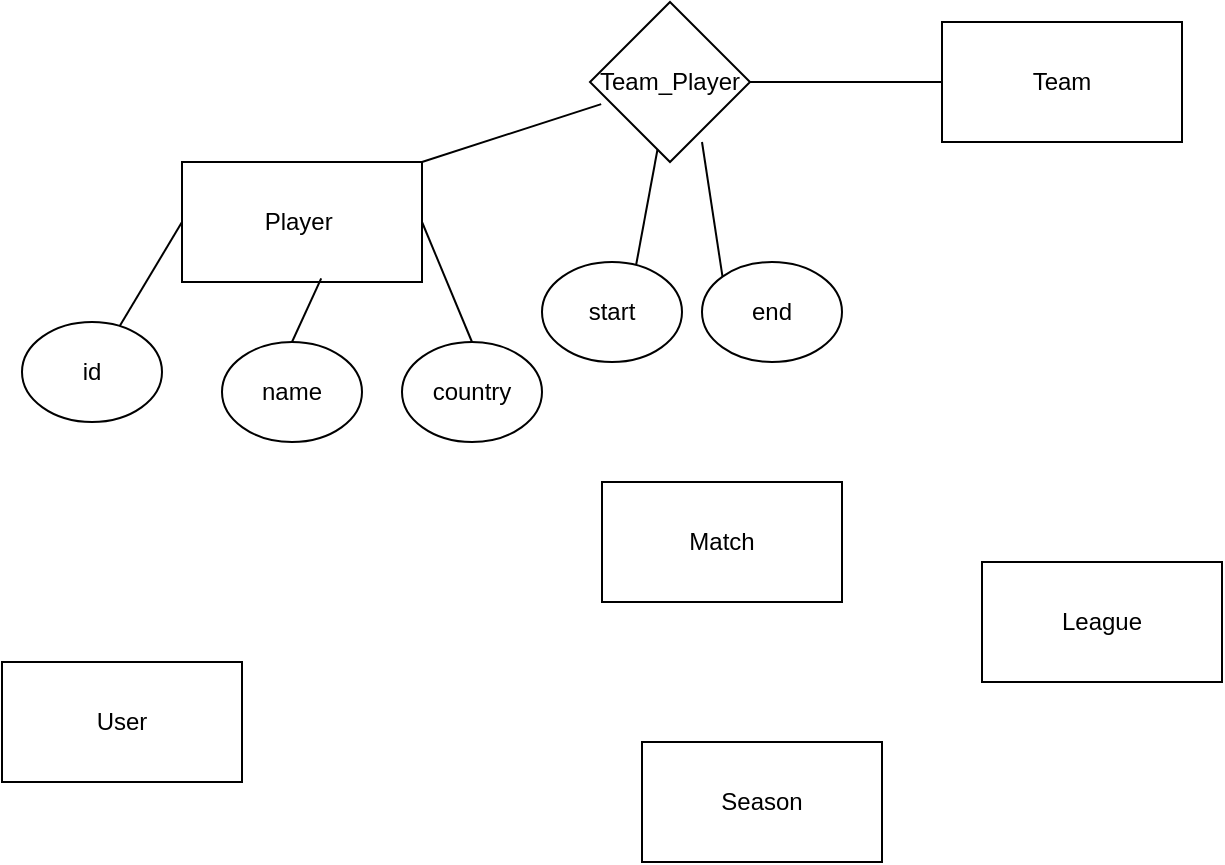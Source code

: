 <mxfile version="27.0.1">
  <diagram name="Page-1" id="IfoPqhcr56yE_Qx8LRxW">
    <mxGraphModel dx="1042" dy="608" grid="1" gridSize="10" guides="1" tooltips="1" connect="1" arrows="1" fold="1" page="1" pageScale="1" pageWidth="827" pageHeight="1169" math="0" shadow="0">
      <root>
        <mxCell id="0" />
        <mxCell id="1" parent="0" />
        <mxCell id="fv0f_9SsGVs7R6cPssY1-1" value="Player&amp;nbsp;" style="rounded=0;whiteSpace=wrap;html=1;" vertex="1" parent="1">
          <mxGeometry x="130" y="120" width="120" height="60" as="geometry" />
        </mxCell>
        <mxCell id="fv0f_9SsGVs7R6cPssY1-2" value="Team" style="rounded=0;whiteSpace=wrap;html=1;" vertex="1" parent="1">
          <mxGeometry x="510" y="50" width="120" height="60" as="geometry" />
        </mxCell>
        <mxCell id="fv0f_9SsGVs7R6cPssY1-3" value="User" style="rounded=0;whiteSpace=wrap;html=1;" vertex="1" parent="1">
          <mxGeometry x="40" y="370" width="120" height="60" as="geometry" />
        </mxCell>
        <mxCell id="fv0f_9SsGVs7R6cPssY1-5" value="League" style="rounded=0;whiteSpace=wrap;html=1;" vertex="1" parent="1">
          <mxGeometry x="530" y="320" width="120" height="60" as="geometry" />
        </mxCell>
        <mxCell id="fv0f_9SsGVs7R6cPssY1-6" value="Season" style="rounded=0;whiteSpace=wrap;html=1;" vertex="1" parent="1">
          <mxGeometry x="360" y="410" width="120" height="60" as="geometry" />
        </mxCell>
        <mxCell id="fv0f_9SsGVs7R6cPssY1-7" value="Match" style="rounded=0;whiteSpace=wrap;html=1;" vertex="1" parent="1">
          <mxGeometry x="340" y="280" width="120" height="60" as="geometry" />
        </mxCell>
        <mxCell id="fv0f_9SsGVs7R6cPssY1-8" value="id" style="ellipse;whiteSpace=wrap;html=1;" vertex="1" parent="1">
          <mxGeometry x="50" y="200" width="70" height="50" as="geometry" />
        </mxCell>
        <mxCell id="fv0f_9SsGVs7R6cPssY1-11" value="name" style="ellipse;whiteSpace=wrap;html=1;" vertex="1" parent="1">
          <mxGeometry x="150" y="210" width="70" height="50" as="geometry" />
        </mxCell>
        <mxCell id="fv0f_9SsGVs7R6cPssY1-12" value="country" style="ellipse;whiteSpace=wrap;html=1;" vertex="1" parent="1">
          <mxGeometry x="240" y="210" width="70" height="50" as="geometry" />
        </mxCell>
        <mxCell id="fv0f_9SsGVs7R6cPssY1-13" value="" style="endArrow=none;html=1;rounded=0;entryX=0;entryY=0.5;entryDx=0;entryDy=0;" edge="1" parent="1" source="fv0f_9SsGVs7R6cPssY1-8" target="fv0f_9SsGVs7R6cPssY1-1">
          <mxGeometry width="50" height="50" relative="1" as="geometry">
            <mxPoint x="20" y="200" as="sourcePoint" />
            <mxPoint x="70" y="150" as="targetPoint" />
          </mxGeometry>
        </mxCell>
        <mxCell id="fv0f_9SsGVs7R6cPssY1-14" value="" style="endArrow=none;html=1;rounded=0;entryX=0.58;entryY=0.97;entryDx=0;entryDy=0;entryPerimeter=0;exitX=0.5;exitY=0;exitDx=0;exitDy=0;" edge="1" parent="1" source="fv0f_9SsGVs7R6cPssY1-11" target="fv0f_9SsGVs7R6cPssY1-1">
          <mxGeometry width="50" height="50" relative="1" as="geometry">
            <mxPoint x="180" y="250" as="sourcePoint" />
            <mxPoint x="230" y="200" as="targetPoint" />
          </mxGeometry>
        </mxCell>
        <mxCell id="fv0f_9SsGVs7R6cPssY1-15" value="" style="endArrow=none;html=1;rounded=0;entryX=1;entryY=0.5;entryDx=0;entryDy=0;exitX=0.5;exitY=0;exitDx=0;exitDy=0;" edge="1" parent="1" source="fv0f_9SsGVs7R6cPssY1-12" target="fv0f_9SsGVs7R6cPssY1-1">
          <mxGeometry width="50" height="50" relative="1" as="geometry">
            <mxPoint x="260" y="230" as="sourcePoint" />
            <mxPoint x="310" y="180" as="targetPoint" />
          </mxGeometry>
        </mxCell>
        <mxCell id="fv0f_9SsGVs7R6cPssY1-16" value="Team_Player" style="rhombus;whiteSpace=wrap;html=1;" vertex="1" parent="1">
          <mxGeometry x="334" y="40" width="80" height="80" as="geometry" />
        </mxCell>
        <mxCell id="fv0f_9SsGVs7R6cPssY1-17" value="" style="endArrow=none;html=1;rounded=0;entryX=0.07;entryY=0.638;entryDx=0;entryDy=0;entryPerimeter=0;exitX=1;exitY=0;exitDx=0;exitDy=0;" edge="1" parent="1" source="fv0f_9SsGVs7R6cPssY1-1" target="fv0f_9SsGVs7R6cPssY1-16">
          <mxGeometry width="50" height="50" relative="1" as="geometry">
            <mxPoint x="300" y="160" as="sourcePoint" />
            <mxPoint x="350" y="110" as="targetPoint" />
          </mxGeometry>
        </mxCell>
        <mxCell id="fv0f_9SsGVs7R6cPssY1-18" value="" style="endArrow=none;html=1;rounded=0;entryX=0;entryY=0.5;entryDx=0;entryDy=0;exitX=1;exitY=0.5;exitDx=0;exitDy=0;" edge="1" parent="1" source="fv0f_9SsGVs7R6cPssY1-16" target="fv0f_9SsGVs7R6cPssY1-2">
          <mxGeometry width="50" height="50" relative="1" as="geometry">
            <mxPoint x="420" y="150" as="sourcePoint" />
            <mxPoint x="470" y="100" as="targetPoint" />
          </mxGeometry>
        </mxCell>
        <mxCell id="fv0f_9SsGVs7R6cPssY1-19" value="" style="endArrow=none;html=1;rounded=0;exitX=0.663;exitY=0.1;exitDx=0;exitDy=0;exitPerimeter=0;" edge="1" parent="1" source="fv0f_9SsGVs7R6cPssY1-20" target="fv0f_9SsGVs7R6cPssY1-16">
          <mxGeometry width="50" height="50" relative="1" as="geometry">
            <mxPoint x="350" y="170" as="sourcePoint" />
            <mxPoint x="360" y="130" as="targetPoint" />
          </mxGeometry>
        </mxCell>
        <mxCell id="fv0f_9SsGVs7R6cPssY1-20" value="start" style="ellipse;whiteSpace=wrap;html=1;" vertex="1" parent="1">
          <mxGeometry x="310" y="170" width="70" height="50" as="geometry" />
        </mxCell>
        <mxCell id="fv0f_9SsGVs7R6cPssY1-24" value="end" style="ellipse;whiteSpace=wrap;html=1;" vertex="1" parent="1">
          <mxGeometry x="390" y="170" width="70" height="50" as="geometry" />
        </mxCell>
        <mxCell id="fv0f_9SsGVs7R6cPssY1-25" value="" style="endArrow=none;html=1;rounded=0;entryX=0.7;entryY=0.875;entryDx=0;entryDy=0;entryPerimeter=0;exitX=0;exitY=0;exitDx=0;exitDy=0;" edge="1" parent="1" source="fv0f_9SsGVs7R6cPssY1-24" target="fv0f_9SsGVs7R6cPssY1-16">
          <mxGeometry width="50" height="50" relative="1" as="geometry">
            <mxPoint x="490" y="200" as="sourcePoint" />
            <mxPoint x="540" y="150" as="targetPoint" />
          </mxGeometry>
        </mxCell>
      </root>
    </mxGraphModel>
  </diagram>
</mxfile>
